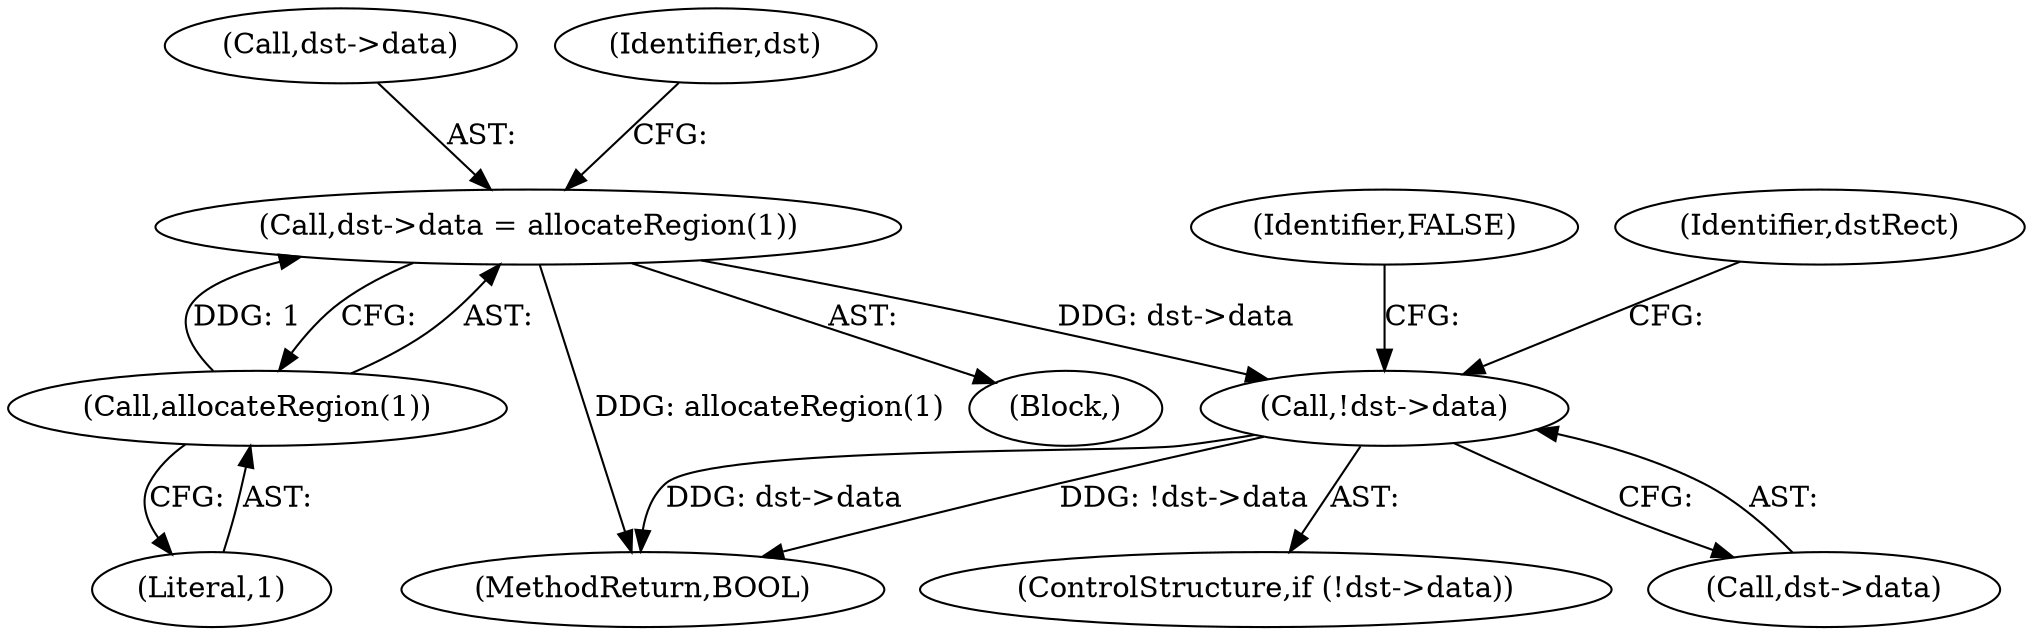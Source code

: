 digraph "0_FreeRDP_fc80ab45621bd966f70594c0b7393ec005a94007_2@API" {
"1000158" [label="(Call,dst->data = allocateRegion(1))"];
"1000162" [label="(Call,allocateRegion(1))"];
"1000165" [label="(Call,!dst->data)"];
"1000159" [label="(Call,dst->data)"];
"1000162" [label="(Call,allocateRegion(1))"];
"1000164" [label="(ControlStructure,if (!dst->data))"];
"1000170" [label="(Identifier,FALSE)"];
"1000172" [label="(Identifier,dstRect)"];
"1000158" [label="(Call,dst->data = allocateRegion(1))"];
"1000166" [label="(Call,dst->data)"];
"1000167" [label="(Identifier,dst)"];
"1000165" [label="(Call,!dst->data)"];
"1000163" [label="(Literal,1)"];
"1000151" [label="(Block,)"];
"1000653" [label="(MethodReturn,BOOL)"];
"1000158" -> "1000151"  [label="AST: "];
"1000158" -> "1000162"  [label="CFG: "];
"1000159" -> "1000158"  [label="AST: "];
"1000162" -> "1000158"  [label="AST: "];
"1000167" -> "1000158"  [label="CFG: "];
"1000158" -> "1000653"  [label="DDG: allocateRegion(1)"];
"1000162" -> "1000158"  [label="DDG: 1"];
"1000158" -> "1000165"  [label="DDG: dst->data"];
"1000162" -> "1000163"  [label="CFG: "];
"1000163" -> "1000162"  [label="AST: "];
"1000165" -> "1000164"  [label="AST: "];
"1000165" -> "1000166"  [label="CFG: "];
"1000166" -> "1000165"  [label="AST: "];
"1000170" -> "1000165"  [label="CFG: "];
"1000172" -> "1000165"  [label="CFG: "];
"1000165" -> "1000653"  [label="DDG: dst->data"];
"1000165" -> "1000653"  [label="DDG: !dst->data"];
}

